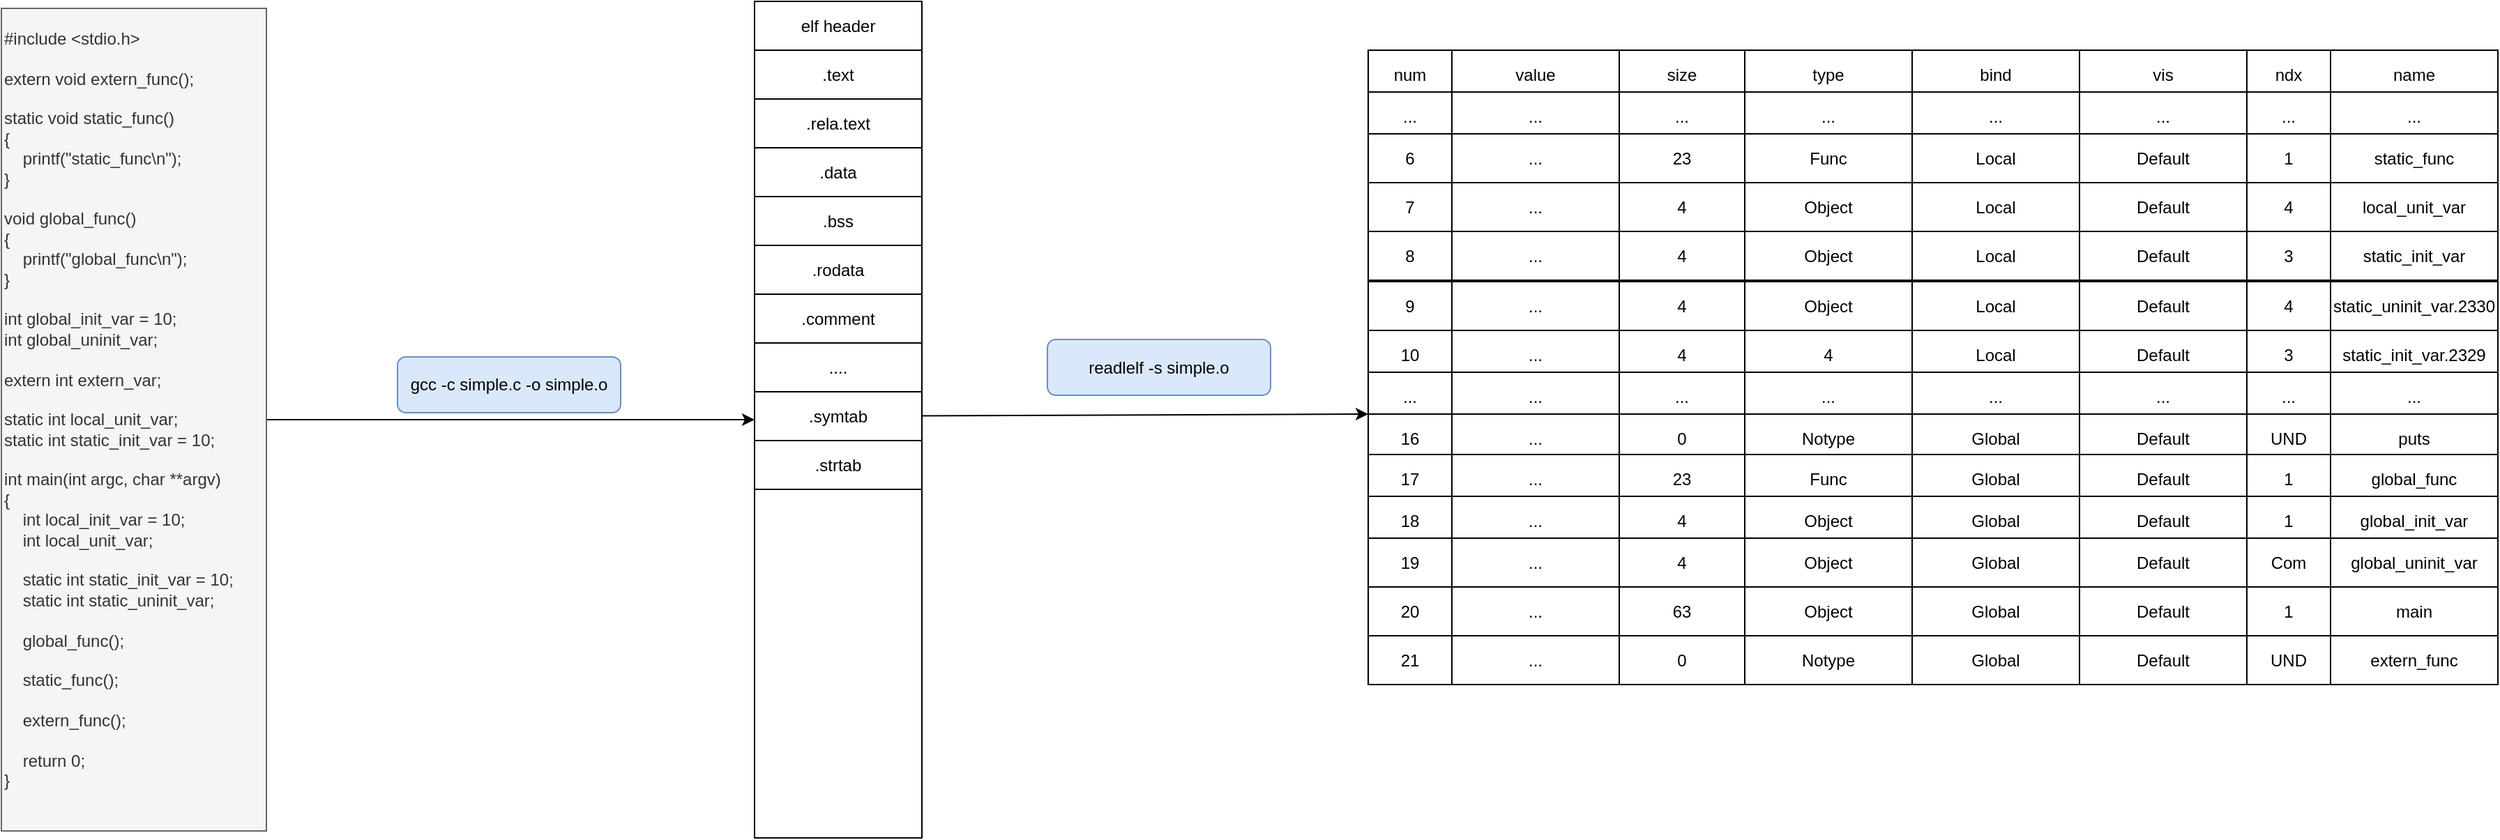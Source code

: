 <mxfile version="16.2.4" type="github">
  <diagram id="4_eKTBp7-4AWYXpG5wcf" name="Page-1">
    <mxGraphModel dx="1350" dy="773" grid="1" gridSize="10" guides="1" tooltips="1" connect="1" arrows="1" fold="1" page="1" pageScale="1" pageWidth="827" pageHeight="1169" math="0" shadow="0">
      <root>
        <mxCell id="0" />
        <mxCell id="1" parent="0" />
        <mxCell id="ax-zA3X9h0pPfd9xHqZ6-10" style="edgeStyle=orthogonalEdgeStyle;rounded=0;orthogonalLoop=1;jettySize=auto;html=1;" edge="1" parent="1" source="ax-zA3X9h0pPfd9xHqZ6-1" target="ax-zA3X9h0pPfd9xHqZ6-6">
          <mxGeometry relative="1" as="geometry" />
        </mxCell>
        <mxCell id="ax-zA3X9h0pPfd9xHqZ6-1" value="&lt;div&gt;#include &amp;lt;stdio.h&amp;gt;&lt;/div&gt;&lt;div&gt;&lt;br&gt;&lt;/div&gt;&lt;div&gt;extern void extern_func();&lt;/div&gt;&lt;div&gt;&lt;br&gt;&lt;/div&gt;&lt;div&gt;static void static_func()&lt;/div&gt;&lt;div&gt;{&lt;/div&gt;&lt;div&gt;&amp;nbsp; &amp;nbsp; printf(&quot;static_func\n&quot;);&lt;/div&gt;&lt;div&gt;}&lt;/div&gt;&lt;div&gt;&lt;br&gt;&lt;/div&gt;&lt;div&gt;void global_func()&lt;/div&gt;&lt;div&gt;{&lt;/div&gt;&lt;div&gt;&amp;nbsp; &amp;nbsp; printf(&quot;global_func\n&quot;);&lt;/div&gt;&lt;div&gt;}&lt;/div&gt;&lt;div&gt;&lt;br&gt;&lt;/div&gt;&lt;div&gt;int global_init_var = 10;&lt;/div&gt;&lt;div&gt;int global_uninit_var;&lt;/div&gt;&lt;div&gt;&lt;br&gt;&lt;/div&gt;&lt;div&gt;extern int extern_var;&lt;/div&gt;&lt;div&gt;&lt;br&gt;&lt;/div&gt;&lt;div&gt;static int local_unit_var;&lt;/div&gt;&lt;div&gt;static int static_init_var = 10;&lt;/div&gt;&lt;div&gt;&lt;br&gt;&lt;/div&gt;&lt;div&gt;int main(int argc, char **argv)&lt;/div&gt;&lt;div&gt;{&lt;/div&gt;&lt;div&gt;&amp;nbsp; &amp;nbsp; int local_init_var = 10;&lt;/div&gt;&lt;div&gt;&amp;nbsp; &amp;nbsp; int local_unit_var;&lt;/div&gt;&lt;div&gt;&lt;br&gt;&lt;/div&gt;&lt;div&gt;&amp;nbsp; &amp;nbsp; static int static_init_var = 10;&lt;/div&gt;&lt;div&gt;&amp;nbsp; &amp;nbsp; static int static_uninit_var;&lt;/div&gt;&lt;div&gt;&lt;br&gt;&lt;/div&gt;&lt;div&gt;&amp;nbsp; &amp;nbsp; global_func();&lt;/div&gt;&lt;div&gt;&lt;br&gt;&lt;/div&gt;&lt;div&gt;&amp;nbsp; &amp;nbsp; static_func();&lt;/div&gt;&lt;div&gt;&lt;br&gt;&lt;/div&gt;&lt;div&gt;&amp;nbsp; &amp;nbsp; extern_func();&lt;/div&gt;&lt;div&gt;&lt;br&gt;&lt;/div&gt;&lt;div&gt;&amp;nbsp; &amp;nbsp; return 0;&lt;/div&gt;&lt;div&gt;}&lt;/div&gt;&lt;div&gt;&lt;br&gt;&lt;/div&gt;" style="text;html=1;strokeColor=#666666;fillColor=#f5f5f5;align=left;verticalAlign=middle;whiteSpace=wrap;rounded=0;fontColor=#333333;" vertex="1" parent="1">
          <mxGeometry x="50" y="100" width="190" height="590" as="geometry" />
        </mxCell>
        <mxCell id="ax-zA3X9h0pPfd9xHqZ6-9" value="gcc -c simple.c -o simple.o" style="rounded=1;whiteSpace=wrap;html=1;fillColor=#dae8fc;strokeColor=#6c8ebf;" vertex="1" parent="1">
          <mxGeometry x="334" y="350" width="160" height="40" as="geometry" />
        </mxCell>
        <mxCell id="ax-zA3X9h0pPfd9xHqZ6-21" value="" style="group" vertex="1" connectable="0" parent="1">
          <mxGeometry x="590" y="95" width="120" height="600" as="geometry" />
        </mxCell>
        <mxCell id="ax-zA3X9h0pPfd9xHqZ6-6" value="" style="rounded=0;whiteSpace=wrap;html=1;" vertex="1" parent="ax-zA3X9h0pPfd9xHqZ6-21">
          <mxGeometry width="120" height="600" as="geometry" />
        </mxCell>
        <mxCell id="ax-zA3X9h0pPfd9xHqZ6-11" value="elf header" style="rounded=0;whiteSpace=wrap;html=1;" vertex="1" parent="ax-zA3X9h0pPfd9xHqZ6-21">
          <mxGeometry width="120" height="35" as="geometry" />
        </mxCell>
        <mxCell id="ax-zA3X9h0pPfd9xHqZ6-12" value=".text" style="rounded=0;whiteSpace=wrap;html=1;" vertex="1" parent="ax-zA3X9h0pPfd9xHqZ6-21">
          <mxGeometry y="35" width="120" height="35" as="geometry" />
        </mxCell>
        <mxCell id="ax-zA3X9h0pPfd9xHqZ6-13" value=".rela.text" style="rounded=0;whiteSpace=wrap;html=1;" vertex="1" parent="ax-zA3X9h0pPfd9xHqZ6-21">
          <mxGeometry y="70" width="120" height="35" as="geometry" />
        </mxCell>
        <mxCell id="ax-zA3X9h0pPfd9xHqZ6-14" value=".data" style="rounded=0;whiteSpace=wrap;html=1;" vertex="1" parent="ax-zA3X9h0pPfd9xHqZ6-21">
          <mxGeometry y="105" width="120" height="35" as="geometry" />
        </mxCell>
        <mxCell id="ax-zA3X9h0pPfd9xHqZ6-15" value=".bss" style="rounded=0;whiteSpace=wrap;html=1;" vertex="1" parent="ax-zA3X9h0pPfd9xHqZ6-21">
          <mxGeometry y="140" width="120" height="35" as="geometry" />
        </mxCell>
        <mxCell id="ax-zA3X9h0pPfd9xHqZ6-16" value=".rodata" style="rounded=0;whiteSpace=wrap;html=1;" vertex="1" parent="ax-zA3X9h0pPfd9xHqZ6-21">
          <mxGeometry y="175" width="120" height="35" as="geometry" />
        </mxCell>
        <mxCell id="ax-zA3X9h0pPfd9xHqZ6-17" value=".comment" style="rounded=0;whiteSpace=wrap;html=1;" vertex="1" parent="ax-zA3X9h0pPfd9xHqZ6-21">
          <mxGeometry y="210" width="120" height="35" as="geometry" />
        </mxCell>
        <mxCell id="ax-zA3X9h0pPfd9xHqZ6-18" value="...." style="rounded=0;whiteSpace=wrap;html=1;" vertex="1" parent="ax-zA3X9h0pPfd9xHqZ6-21">
          <mxGeometry y="245" width="120" height="35" as="geometry" />
        </mxCell>
        <mxCell id="ax-zA3X9h0pPfd9xHqZ6-19" value=".symtab" style="rounded=0;whiteSpace=wrap;html=1;" vertex="1" parent="ax-zA3X9h0pPfd9xHqZ6-21">
          <mxGeometry y="280" width="120" height="35" as="geometry" />
        </mxCell>
        <mxCell id="ax-zA3X9h0pPfd9xHqZ6-20" value=".strtab" style="rounded=0;whiteSpace=wrap;html=1;" vertex="1" parent="ax-zA3X9h0pPfd9xHqZ6-21">
          <mxGeometry y="315" width="120" height="35" as="geometry" />
        </mxCell>
        <mxCell id="ax-zA3X9h0pPfd9xHqZ6-22" value="readlelf -s simple.o" style="rounded=1;whiteSpace=wrap;html=1;fillColor=#dae8fc;strokeColor=#6c8ebf;" vertex="1" parent="1">
          <mxGeometry x="800" y="337.5" width="160" height="40" as="geometry" />
        </mxCell>
        <mxCell id="ax-zA3X9h0pPfd9xHqZ6-168" value="" style="group" vertex="1" connectable="0" parent="1">
          <mxGeometry x="1030" y="130" width="810" height="455" as="geometry" />
        </mxCell>
        <mxCell id="ax-zA3X9h0pPfd9xHqZ6-32" value="" style="group" vertex="1" connectable="0" parent="ax-zA3X9h0pPfd9xHqZ6-168">
          <mxGeometry width="810" height="35" as="geometry" />
        </mxCell>
        <mxCell id="ax-zA3X9h0pPfd9xHqZ6-23" value="num" style="rounded=0;whiteSpace=wrap;html=1;" vertex="1" parent="ax-zA3X9h0pPfd9xHqZ6-32">
          <mxGeometry width="60" height="35" as="geometry" />
        </mxCell>
        <mxCell id="ax-zA3X9h0pPfd9xHqZ6-24" value="value" style="rounded=0;whiteSpace=wrap;html=1;" vertex="1" parent="ax-zA3X9h0pPfd9xHqZ6-32">
          <mxGeometry x="60" width="120" height="35" as="geometry" />
        </mxCell>
        <mxCell id="ax-zA3X9h0pPfd9xHqZ6-25" value="size" style="rounded=0;whiteSpace=wrap;html=1;" vertex="1" parent="ax-zA3X9h0pPfd9xHqZ6-32">
          <mxGeometry x="180" width="90" height="35" as="geometry" />
        </mxCell>
        <mxCell id="ax-zA3X9h0pPfd9xHqZ6-26" value="type" style="rounded=0;whiteSpace=wrap;html=1;" vertex="1" parent="ax-zA3X9h0pPfd9xHqZ6-32">
          <mxGeometry x="270" width="120" height="35" as="geometry" />
        </mxCell>
        <mxCell id="ax-zA3X9h0pPfd9xHqZ6-27" value="bind" style="rounded=0;whiteSpace=wrap;html=1;" vertex="1" parent="ax-zA3X9h0pPfd9xHqZ6-32">
          <mxGeometry x="390" width="120" height="35" as="geometry" />
        </mxCell>
        <mxCell id="ax-zA3X9h0pPfd9xHqZ6-28" value="vis" style="rounded=0;whiteSpace=wrap;html=1;" vertex="1" parent="ax-zA3X9h0pPfd9xHqZ6-32">
          <mxGeometry x="510" width="120" height="35" as="geometry" />
        </mxCell>
        <mxCell id="ax-zA3X9h0pPfd9xHqZ6-30" value="name" style="rounded=0;whiteSpace=wrap;html=1;" vertex="1" parent="ax-zA3X9h0pPfd9xHqZ6-32">
          <mxGeometry x="690" width="120" height="35" as="geometry" />
        </mxCell>
        <mxCell id="ax-zA3X9h0pPfd9xHqZ6-31" value="ndx" style="rounded=0;whiteSpace=wrap;html=1;" vertex="1" parent="ax-zA3X9h0pPfd9xHqZ6-32">
          <mxGeometry x="630" width="60" height="35" as="geometry" />
        </mxCell>
        <mxCell id="ax-zA3X9h0pPfd9xHqZ6-33" value="" style="group" vertex="1" connectable="0" parent="ax-zA3X9h0pPfd9xHqZ6-168">
          <mxGeometry y="30" width="810" height="35" as="geometry" />
        </mxCell>
        <mxCell id="ax-zA3X9h0pPfd9xHqZ6-34" value="..." style="rounded=0;whiteSpace=wrap;html=1;" vertex="1" parent="ax-zA3X9h0pPfd9xHqZ6-33">
          <mxGeometry width="60" height="35" as="geometry" />
        </mxCell>
        <mxCell id="ax-zA3X9h0pPfd9xHqZ6-35" value="..." style="rounded=0;whiteSpace=wrap;html=1;" vertex="1" parent="ax-zA3X9h0pPfd9xHqZ6-33">
          <mxGeometry x="60" width="120" height="35" as="geometry" />
        </mxCell>
        <mxCell id="ax-zA3X9h0pPfd9xHqZ6-36" value="..." style="rounded=0;whiteSpace=wrap;html=1;" vertex="1" parent="ax-zA3X9h0pPfd9xHqZ6-33">
          <mxGeometry x="180" width="90" height="35" as="geometry" />
        </mxCell>
        <mxCell id="ax-zA3X9h0pPfd9xHqZ6-37" value="..." style="rounded=0;whiteSpace=wrap;html=1;" vertex="1" parent="ax-zA3X9h0pPfd9xHqZ6-33">
          <mxGeometry x="270" width="120" height="35" as="geometry" />
        </mxCell>
        <mxCell id="ax-zA3X9h0pPfd9xHqZ6-38" value="..." style="rounded=0;whiteSpace=wrap;html=1;" vertex="1" parent="ax-zA3X9h0pPfd9xHqZ6-33">
          <mxGeometry x="390" width="120" height="35" as="geometry" />
        </mxCell>
        <mxCell id="ax-zA3X9h0pPfd9xHqZ6-39" value="..." style="rounded=0;whiteSpace=wrap;html=1;" vertex="1" parent="ax-zA3X9h0pPfd9xHqZ6-33">
          <mxGeometry x="510" width="120" height="35" as="geometry" />
        </mxCell>
        <mxCell id="ax-zA3X9h0pPfd9xHqZ6-40" value="..." style="rounded=0;whiteSpace=wrap;html=1;" vertex="1" parent="ax-zA3X9h0pPfd9xHqZ6-33">
          <mxGeometry x="690" width="120" height="35" as="geometry" />
        </mxCell>
        <mxCell id="ax-zA3X9h0pPfd9xHqZ6-41" value="..." style="rounded=0;whiteSpace=wrap;html=1;" vertex="1" parent="ax-zA3X9h0pPfd9xHqZ6-33">
          <mxGeometry x="630" width="60" height="35" as="geometry" />
        </mxCell>
        <mxCell id="ax-zA3X9h0pPfd9xHqZ6-42" value="" style="group" vertex="1" connectable="0" parent="ax-zA3X9h0pPfd9xHqZ6-168">
          <mxGeometry y="60" width="810" height="35" as="geometry" />
        </mxCell>
        <mxCell id="ax-zA3X9h0pPfd9xHqZ6-43" value="6" style="rounded=0;whiteSpace=wrap;html=1;" vertex="1" parent="ax-zA3X9h0pPfd9xHqZ6-42">
          <mxGeometry width="60" height="35" as="geometry" />
        </mxCell>
        <mxCell id="ax-zA3X9h0pPfd9xHqZ6-44" value="&lt;span&gt;...&lt;/span&gt;" style="rounded=0;whiteSpace=wrap;html=1;" vertex="1" parent="ax-zA3X9h0pPfd9xHqZ6-42">
          <mxGeometry x="60" width="120" height="35" as="geometry" />
        </mxCell>
        <mxCell id="ax-zA3X9h0pPfd9xHqZ6-45" value="23" style="rounded=0;whiteSpace=wrap;html=1;" vertex="1" parent="ax-zA3X9h0pPfd9xHqZ6-42">
          <mxGeometry x="180" width="90" height="35" as="geometry" />
        </mxCell>
        <mxCell id="ax-zA3X9h0pPfd9xHqZ6-46" value="Func" style="rounded=0;whiteSpace=wrap;html=1;" vertex="1" parent="ax-zA3X9h0pPfd9xHqZ6-42">
          <mxGeometry x="270" width="120" height="35" as="geometry" />
        </mxCell>
        <mxCell id="ax-zA3X9h0pPfd9xHqZ6-47" value="Local" style="rounded=0;whiteSpace=wrap;html=1;" vertex="1" parent="ax-zA3X9h0pPfd9xHqZ6-42">
          <mxGeometry x="390" width="120" height="35" as="geometry" />
        </mxCell>
        <mxCell id="ax-zA3X9h0pPfd9xHqZ6-48" value="Default" style="rounded=0;whiteSpace=wrap;html=1;" vertex="1" parent="ax-zA3X9h0pPfd9xHqZ6-42">
          <mxGeometry x="510" width="120" height="35" as="geometry" />
        </mxCell>
        <mxCell id="ax-zA3X9h0pPfd9xHqZ6-49" value="static_func" style="rounded=0;whiteSpace=wrap;html=1;" vertex="1" parent="ax-zA3X9h0pPfd9xHqZ6-42">
          <mxGeometry x="690" width="120" height="35" as="geometry" />
        </mxCell>
        <mxCell id="ax-zA3X9h0pPfd9xHqZ6-50" value="1" style="rounded=0;whiteSpace=wrap;html=1;" vertex="1" parent="ax-zA3X9h0pPfd9xHqZ6-42">
          <mxGeometry x="630" width="60" height="35" as="geometry" />
        </mxCell>
        <mxCell id="ax-zA3X9h0pPfd9xHqZ6-51" value="" style="group" vertex="1" connectable="0" parent="ax-zA3X9h0pPfd9xHqZ6-168">
          <mxGeometry y="95" width="810" height="35" as="geometry" />
        </mxCell>
        <mxCell id="ax-zA3X9h0pPfd9xHqZ6-52" value="7" style="rounded=0;whiteSpace=wrap;html=1;" vertex="1" parent="ax-zA3X9h0pPfd9xHqZ6-51">
          <mxGeometry width="60" height="35" as="geometry" />
        </mxCell>
        <mxCell id="ax-zA3X9h0pPfd9xHqZ6-53" value="..." style="rounded=0;whiteSpace=wrap;html=1;" vertex="1" parent="ax-zA3X9h0pPfd9xHqZ6-51">
          <mxGeometry x="60" width="120" height="35" as="geometry" />
        </mxCell>
        <mxCell id="ax-zA3X9h0pPfd9xHqZ6-54" value="4" style="rounded=0;whiteSpace=wrap;html=1;" vertex="1" parent="ax-zA3X9h0pPfd9xHqZ6-51">
          <mxGeometry x="180" width="90" height="35" as="geometry" />
        </mxCell>
        <mxCell id="ax-zA3X9h0pPfd9xHqZ6-55" value="Object" style="rounded=0;whiteSpace=wrap;html=1;" vertex="1" parent="ax-zA3X9h0pPfd9xHqZ6-51">
          <mxGeometry x="270" width="120" height="35" as="geometry" />
        </mxCell>
        <mxCell id="ax-zA3X9h0pPfd9xHqZ6-57" value="Default" style="rounded=0;whiteSpace=wrap;html=1;" vertex="1" parent="ax-zA3X9h0pPfd9xHqZ6-51">
          <mxGeometry x="510" width="120" height="35" as="geometry" />
        </mxCell>
        <mxCell id="ax-zA3X9h0pPfd9xHqZ6-58" value="local_unit_var" style="rounded=0;whiteSpace=wrap;html=1;" vertex="1" parent="ax-zA3X9h0pPfd9xHqZ6-51">
          <mxGeometry x="690" width="120" height="35" as="geometry" />
        </mxCell>
        <mxCell id="ax-zA3X9h0pPfd9xHqZ6-59" value="4" style="rounded=0;whiteSpace=wrap;html=1;" vertex="1" parent="ax-zA3X9h0pPfd9xHqZ6-51">
          <mxGeometry x="630" width="60" height="35" as="geometry" />
        </mxCell>
        <mxCell id="ax-zA3X9h0pPfd9xHqZ6-121" value="Local" style="rounded=0;whiteSpace=wrap;html=1;" vertex="1" parent="ax-zA3X9h0pPfd9xHqZ6-51">
          <mxGeometry x="390" width="120" height="35" as="geometry" />
        </mxCell>
        <mxCell id="ax-zA3X9h0pPfd9xHqZ6-70" value="" style="group" vertex="1" connectable="0" parent="ax-zA3X9h0pPfd9xHqZ6-168">
          <mxGeometry y="166" width="810" height="35" as="geometry" />
        </mxCell>
        <mxCell id="ax-zA3X9h0pPfd9xHqZ6-71" value="9" style="rounded=0;whiteSpace=wrap;html=1;" vertex="1" parent="ax-zA3X9h0pPfd9xHqZ6-70">
          <mxGeometry width="60" height="35" as="geometry" />
        </mxCell>
        <mxCell id="ax-zA3X9h0pPfd9xHqZ6-72" value="..." style="rounded=0;whiteSpace=wrap;html=1;" vertex="1" parent="ax-zA3X9h0pPfd9xHqZ6-70">
          <mxGeometry x="60" width="120" height="35" as="geometry" />
        </mxCell>
        <mxCell id="ax-zA3X9h0pPfd9xHqZ6-73" value="4" style="rounded=0;whiteSpace=wrap;html=1;" vertex="1" parent="ax-zA3X9h0pPfd9xHqZ6-70">
          <mxGeometry x="180" width="90" height="35" as="geometry" />
        </mxCell>
        <mxCell id="ax-zA3X9h0pPfd9xHqZ6-74" value="&lt;span&gt;Object&lt;/span&gt;" style="rounded=0;whiteSpace=wrap;html=1;" vertex="1" parent="ax-zA3X9h0pPfd9xHqZ6-70">
          <mxGeometry x="270" width="120" height="35" as="geometry" />
        </mxCell>
        <mxCell id="ax-zA3X9h0pPfd9xHqZ6-75" value="Local" style="rounded=0;whiteSpace=wrap;html=1;" vertex="1" parent="ax-zA3X9h0pPfd9xHqZ6-70">
          <mxGeometry x="390" width="120" height="35" as="geometry" />
        </mxCell>
        <mxCell id="ax-zA3X9h0pPfd9xHqZ6-76" value="Default" style="rounded=0;whiteSpace=wrap;html=1;" vertex="1" parent="ax-zA3X9h0pPfd9xHqZ6-70">
          <mxGeometry x="510" width="120" height="35" as="geometry" />
        </mxCell>
        <mxCell id="ax-zA3X9h0pPfd9xHqZ6-77" value="static_uninit_var.2330" style="rounded=0;whiteSpace=wrap;html=1;" vertex="1" parent="ax-zA3X9h0pPfd9xHqZ6-70">
          <mxGeometry x="690" width="120" height="35" as="geometry" />
        </mxCell>
        <mxCell id="ax-zA3X9h0pPfd9xHqZ6-78" value="4" style="rounded=0;whiteSpace=wrap;html=1;" vertex="1" parent="ax-zA3X9h0pPfd9xHqZ6-70">
          <mxGeometry x="630" width="60" height="35" as="geometry" />
        </mxCell>
        <mxCell id="ax-zA3X9h0pPfd9xHqZ6-79" value="" style="group" vertex="1" connectable="0" parent="ax-zA3X9h0pPfd9xHqZ6-168">
          <mxGeometry y="201" width="810" height="35" as="geometry" />
        </mxCell>
        <mxCell id="ax-zA3X9h0pPfd9xHqZ6-80" value="10" style="rounded=0;whiteSpace=wrap;html=1;" vertex="1" parent="ax-zA3X9h0pPfd9xHqZ6-79">
          <mxGeometry width="60" height="35" as="geometry" />
        </mxCell>
        <mxCell id="ax-zA3X9h0pPfd9xHqZ6-81" value="..." style="rounded=0;whiteSpace=wrap;html=1;" vertex="1" parent="ax-zA3X9h0pPfd9xHqZ6-79">
          <mxGeometry x="60" width="120" height="35" as="geometry" />
        </mxCell>
        <mxCell id="ax-zA3X9h0pPfd9xHqZ6-82" value="4" style="rounded=0;whiteSpace=wrap;html=1;" vertex="1" parent="ax-zA3X9h0pPfd9xHqZ6-79">
          <mxGeometry x="180" width="90" height="35" as="geometry" />
        </mxCell>
        <mxCell id="ax-zA3X9h0pPfd9xHqZ6-83" value="4" style="rounded=0;whiteSpace=wrap;html=1;" vertex="1" parent="ax-zA3X9h0pPfd9xHqZ6-79">
          <mxGeometry x="270" width="120" height="35" as="geometry" />
        </mxCell>
        <mxCell id="ax-zA3X9h0pPfd9xHqZ6-84" value="Local" style="rounded=0;whiteSpace=wrap;html=1;" vertex="1" parent="ax-zA3X9h0pPfd9xHqZ6-79">
          <mxGeometry x="390" width="120" height="35" as="geometry" />
        </mxCell>
        <mxCell id="ax-zA3X9h0pPfd9xHqZ6-85" value="Default" style="rounded=0;whiteSpace=wrap;html=1;" vertex="1" parent="ax-zA3X9h0pPfd9xHqZ6-79">
          <mxGeometry x="510" width="120" height="35" as="geometry" />
        </mxCell>
        <mxCell id="ax-zA3X9h0pPfd9xHqZ6-86" value="static_init_var.2329" style="rounded=0;whiteSpace=wrap;html=1;" vertex="1" parent="ax-zA3X9h0pPfd9xHqZ6-79">
          <mxGeometry x="690" width="120" height="35" as="geometry" />
        </mxCell>
        <mxCell id="ax-zA3X9h0pPfd9xHqZ6-87" value="3" style="rounded=0;whiteSpace=wrap;html=1;" vertex="1" parent="ax-zA3X9h0pPfd9xHqZ6-79">
          <mxGeometry x="630" width="60" height="35" as="geometry" />
        </mxCell>
        <mxCell id="ax-zA3X9h0pPfd9xHqZ6-89" value="" style="group" vertex="1" connectable="0" parent="ax-zA3X9h0pPfd9xHqZ6-168">
          <mxGeometry y="231" width="810" height="35" as="geometry" />
        </mxCell>
        <mxCell id="ax-zA3X9h0pPfd9xHqZ6-90" value="..." style="rounded=0;whiteSpace=wrap;html=1;" vertex="1" parent="ax-zA3X9h0pPfd9xHqZ6-89">
          <mxGeometry width="60" height="35" as="geometry" />
        </mxCell>
        <mxCell id="ax-zA3X9h0pPfd9xHqZ6-91" value="..." style="rounded=0;whiteSpace=wrap;html=1;" vertex="1" parent="ax-zA3X9h0pPfd9xHqZ6-89">
          <mxGeometry x="60" width="120" height="35" as="geometry" />
        </mxCell>
        <mxCell id="ax-zA3X9h0pPfd9xHqZ6-92" value="..." style="rounded=0;whiteSpace=wrap;html=1;" vertex="1" parent="ax-zA3X9h0pPfd9xHqZ6-89">
          <mxGeometry x="180" width="90" height="35" as="geometry" />
        </mxCell>
        <mxCell id="ax-zA3X9h0pPfd9xHqZ6-93" value="..." style="rounded=0;whiteSpace=wrap;html=1;" vertex="1" parent="ax-zA3X9h0pPfd9xHqZ6-89">
          <mxGeometry x="270" width="120" height="35" as="geometry" />
        </mxCell>
        <mxCell id="ax-zA3X9h0pPfd9xHqZ6-94" value="..." style="rounded=0;whiteSpace=wrap;html=1;" vertex="1" parent="ax-zA3X9h0pPfd9xHqZ6-89">
          <mxGeometry x="390" width="120" height="35" as="geometry" />
        </mxCell>
        <mxCell id="ax-zA3X9h0pPfd9xHqZ6-95" value="..." style="rounded=0;whiteSpace=wrap;html=1;" vertex="1" parent="ax-zA3X9h0pPfd9xHqZ6-89">
          <mxGeometry x="510" width="120" height="35" as="geometry" />
        </mxCell>
        <mxCell id="ax-zA3X9h0pPfd9xHqZ6-96" value="..." style="rounded=0;whiteSpace=wrap;html=1;" vertex="1" parent="ax-zA3X9h0pPfd9xHqZ6-89">
          <mxGeometry x="690" width="120" height="35" as="geometry" />
        </mxCell>
        <mxCell id="ax-zA3X9h0pPfd9xHqZ6-97" value="..." style="rounded=0;whiteSpace=wrap;html=1;" vertex="1" parent="ax-zA3X9h0pPfd9xHqZ6-89">
          <mxGeometry x="630" width="60" height="35" as="geometry" />
        </mxCell>
        <mxCell id="ax-zA3X9h0pPfd9xHqZ6-98" value="" style="group" vertex="1" connectable="0" parent="ax-zA3X9h0pPfd9xHqZ6-168">
          <mxGeometry y="261" width="810" height="35" as="geometry" />
        </mxCell>
        <mxCell id="ax-zA3X9h0pPfd9xHqZ6-99" value="16" style="rounded=0;whiteSpace=wrap;html=1;" vertex="1" parent="ax-zA3X9h0pPfd9xHqZ6-98">
          <mxGeometry width="60" height="35" as="geometry" />
        </mxCell>
        <mxCell id="ax-zA3X9h0pPfd9xHqZ6-100" value="&lt;span&gt;...&lt;/span&gt;" style="rounded=0;whiteSpace=wrap;html=1;" vertex="1" parent="ax-zA3X9h0pPfd9xHqZ6-98">
          <mxGeometry x="60" width="120" height="35" as="geometry" />
        </mxCell>
        <mxCell id="ax-zA3X9h0pPfd9xHqZ6-101" value="0" style="rounded=0;whiteSpace=wrap;html=1;" vertex="1" parent="ax-zA3X9h0pPfd9xHqZ6-98">
          <mxGeometry x="180" width="90" height="35" as="geometry" />
        </mxCell>
        <mxCell id="ax-zA3X9h0pPfd9xHqZ6-102" value="Notype" style="rounded=0;whiteSpace=wrap;html=1;" vertex="1" parent="ax-zA3X9h0pPfd9xHqZ6-98">
          <mxGeometry x="270" width="120" height="35" as="geometry" />
        </mxCell>
        <mxCell id="ax-zA3X9h0pPfd9xHqZ6-103" value="Global" style="rounded=0;whiteSpace=wrap;html=1;" vertex="1" parent="ax-zA3X9h0pPfd9xHqZ6-98">
          <mxGeometry x="390" width="120" height="35" as="geometry" />
        </mxCell>
        <mxCell id="ax-zA3X9h0pPfd9xHqZ6-104" value="Default" style="rounded=0;whiteSpace=wrap;html=1;" vertex="1" parent="ax-zA3X9h0pPfd9xHqZ6-98">
          <mxGeometry x="510" width="120" height="35" as="geometry" />
        </mxCell>
        <mxCell id="ax-zA3X9h0pPfd9xHqZ6-105" value="puts" style="rounded=0;whiteSpace=wrap;html=1;" vertex="1" parent="ax-zA3X9h0pPfd9xHqZ6-98">
          <mxGeometry x="690" width="120" height="35" as="geometry" />
        </mxCell>
        <mxCell id="ax-zA3X9h0pPfd9xHqZ6-106" value="UND" style="rounded=0;whiteSpace=wrap;html=1;" vertex="1" parent="ax-zA3X9h0pPfd9xHqZ6-98">
          <mxGeometry x="630" width="60" height="35" as="geometry" />
        </mxCell>
        <mxCell id="ax-zA3X9h0pPfd9xHqZ6-120" value="" style="group" vertex="1" connectable="0" parent="ax-zA3X9h0pPfd9xHqZ6-168">
          <mxGeometry y="130" width="810" height="35" as="geometry" />
        </mxCell>
        <mxCell id="ax-zA3X9h0pPfd9xHqZ6-62" value="8" style="rounded=0;whiteSpace=wrap;html=1;" vertex="1" parent="ax-zA3X9h0pPfd9xHqZ6-120">
          <mxGeometry width="60" height="35" as="geometry" />
        </mxCell>
        <mxCell id="ax-zA3X9h0pPfd9xHqZ6-63" value="..." style="rounded=0;whiteSpace=wrap;html=1;" vertex="1" parent="ax-zA3X9h0pPfd9xHqZ6-120">
          <mxGeometry x="60" width="120" height="35" as="geometry" />
        </mxCell>
        <mxCell id="ax-zA3X9h0pPfd9xHqZ6-64" value="4" style="rounded=0;whiteSpace=wrap;html=1;" vertex="1" parent="ax-zA3X9h0pPfd9xHqZ6-120">
          <mxGeometry x="180" width="90" height="35" as="geometry" />
        </mxCell>
        <mxCell id="ax-zA3X9h0pPfd9xHqZ6-65" value="Object" style="rounded=0;whiteSpace=wrap;html=1;" vertex="1" parent="ax-zA3X9h0pPfd9xHqZ6-120">
          <mxGeometry x="270" width="120" height="35" as="geometry" />
        </mxCell>
        <mxCell id="ax-zA3X9h0pPfd9xHqZ6-67" value="Default" style="rounded=0;whiteSpace=wrap;html=1;" vertex="1" parent="ax-zA3X9h0pPfd9xHqZ6-120">
          <mxGeometry x="510" width="120" height="35" as="geometry" />
        </mxCell>
        <mxCell id="ax-zA3X9h0pPfd9xHqZ6-68" value="static_init_var" style="rounded=0;whiteSpace=wrap;html=1;" vertex="1" parent="ax-zA3X9h0pPfd9xHqZ6-120">
          <mxGeometry x="690" width="120" height="35" as="geometry" />
        </mxCell>
        <mxCell id="ax-zA3X9h0pPfd9xHqZ6-69" value="3" style="rounded=0;whiteSpace=wrap;html=1;" vertex="1" parent="ax-zA3X9h0pPfd9xHqZ6-120">
          <mxGeometry x="630" width="60" height="35" as="geometry" />
        </mxCell>
        <mxCell id="ax-zA3X9h0pPfd9xHqZ6-56" value="Local" style="rounded=0;whiteSpace=wrap;html=1;" vertex="1" parent="ax-zA3X9h0pPfd9xHqZ6-120">
          <mxGeometry x="390" width="120" height="35" as="geometry" />
        </mxCell>
        <mxCell id="ax-zA3X9h0pPfd9xHqZ6-122" value="" style="group" vertex="1" connectable="0" parent="ax-zA3X9h0pPfd9xHqZ6-168">
          <mxGeometry y="290" width="810" height="35" as="geometry" />
        </mxCell>
        <mxCell id="ax-zA3X9h0pPfd9xHqZ6-123" value="17" style="rounded=0;whiteSpace=wrap;html=1;" vertex="1" parent="ax-zA3X9h0pPfd9xHqZ6-122">
          <mxGeometry width="60" height="35" as="geometry" />
        </mxCell>
        <mxCell id="ax-zA3X9h0pPfd9xHqZ6-124" value="&lt;span&gt;...&lt;/span&gt;" style="rounded=0;whiteSpace=wrap;html=1;" vertex="1" parent="ax-zA3X9h0pPfd9xHqZ6-122">
          <mxGeometry x="60" width="120" height="35" as="geometry" />
        </mxCell>
        <mxCell id="ax-zA3X9h0pPfd9xHqZ6-125" value="23" style="rounded=0;whiteSpace=wrap;html=1;" vertex="1" parent="ax-zA3X9h0pPfd9xHqZ6-122">
          <mxGeometry x="180" width="90" height="35" as="geometry" />
        </mxCell>
        <mxCell id="ax-zA3X9h0pPfd9xHqZ6-126" value="Func" style="rounded=0;whiteSpace=wrap;html=1;" vertex="1" parent="ax-zA3X9h0pPfd9xHqZ6-122">
          <mxGeometry x="270" width="120" height="35" as="geometry" />
        </mxCell>
        <mxCell id="ax-zA3X9h0pPfd9xHqZ6-127" value="Global" style="rounded=0;whiteSpace=wrap;html=1;" vertex="1" parent="ax-zA3X9h0pPfd9xHqZ6-122">
          <mxGeometry x="390" width="120" height="35" as="geometry" />
        </mxCell>
        <mxCell id="ax-zA3X9h0pPfd9xHqZ6-128" value="Default" style="rounded=0;whiteSpace=wrap;html=1;" vertex="1" parent="ax-zA3X9h0pPfd9xHqZ6-122">
          <mxGeometry x="510" width="120" height="35" as="geometry" />
        </mxCell>
        <mxCell id="ax-zA3X9h0pPfd9xHqZ6-129" value="global_func" style="rounded=0;whiteSpace=wrap;html=1;" vertex="1" parent="ax-zA3X9h0pPfd9xHqZ6-122">
          <mxGeometry x="690" width="120" height="35" as="geometry" />
        </mxCell>
        <mxCell id="ax-zA3X9h0pPfd9xHqZ6-130" value="1" style="rounded=0;whiteSpace=wrap;html=1;" vertex="1" parent="ax-zA3X9h0pPfd9xHqZ6-122">
          <mxGeometry x="630" width="60" height="35" as="geometry" />
        </mxCell>
        <mxCell id="ax-zA3X9h0pPfd9xHqZ6-131" value="" style="group" vertex="1" connectable="0" parent="ax-zA3X9h0pPfd9xHqZ6-168">
          <mxGeometry y="320" width="810" height="35" as="geometry" />
        </mxCell>
        <mxCell id="ax-zA3X9h0pPfd9xHqZ6-132" value="18" style="rounded=0;whiteSpace=wrap;html=1;" vertex="1" parent="ax-zA3X9h0pPfd9xHqZ6-131">
          <mxGeometry width="60" height="35" as="geometry" />
        </mxCell>
        <mxCell id="ax-zA3X9h0pPfd9xHqZ6-133" value="&lt;span&gt;...&lt;/span&gt;" style="rounded=0;whiteSpace=wrap;html=1;" vertex="1" parent="ax-zA3X9h0pPfd9xHqZ6-131">
          <mxGeometry x="60" width="120" height="35" as="geometry" />
        </mxCell>
        <mxCell id="ax-zA3X9h0pPfd9xHqZ6-134" value="4" style="rounded=0;whiteSpace=wrap;html=1;" vertex="1" parent="ax-zA3X9h0pPfd9xHqZ6-131">
          <mxGeometry x="180" width="90" height="35" as="geometry" />
        </mxCell>
        <mxCell id="ax-zA3X9h0pPfd9xHqZ6-135" value="Object" style="rounded=0;whiteSpace=wrap;html=1;" vertex="1" parent="ax-zA3X9h0pPfd9xHqZ6-131">
          <mxGeometry x="270" width="120" height="35" as="geometry" />
        </mxCell>
        <mxCell id="ax-zA3X9h0pPfd9xHqZ6-136" value="Global" style="rounded=0;whiteSpace=wrap;html=1;" vertex="1" parent="ax-zA3X9h0pPfd9xHqZ6-131">
          <mxGeometry x="390" width="120" height="35" as="geometry" />
        </mxCell>
        <mxCell id="ax-zA3X9h0pPfd9xHqZ6-137" value="Default" style="rounded=0;whiteSpace=wrap;html=1;" vertex="1" parent="ax-zA3X9h0pPfd9xHqZ6-131">
          <mxGeometry x="510" width="120" height="35" as="geometry" />
        </mxCell>
        <mxCell id="ax-zA3X9h0pPfd9xHqZ6-138" value="global_init_var" style="rounded=0;whiteSpace=wrap;html=1;" vertex="1" parent="ax-zA3X9h0pPfd9xHqZ6-131">
          <mxGeometry x="690" width="120" height="35" as="geometry" />
        </mxCell>
        <mxCell id="ax-zA3X9h0pPfd9xHqZ6-139" value="1" style="rounded=0;whiteSpace=wrap;html=1;" vertex="1" parent="ax-zA3X9h0pPfd9xHqZ6-131">
          <mxGeometry x="630" width="60" height="35" as="geometry" />
        </mxCell>
        <mxCell id="ax-zA3X9h0pPfd9xHqZ6-140" value="" style="group" vertex="1" connectable="0" parent="ax-zA3X9h0pPfd9xHqZ6-168">
          <mxGeometry y="350" width="810" height="35" as="geometry" />
        </mxCell>
        <mxCell id="ax-zA3X9h0pPfd9xHqZ6-141" value="19" style="rounded=0;whiteSpace=wrap;html=1;" vertex="1" parent="ax-zA3X9h0pPfd9xHqZ6-140">
          <mxGeometry width="60" height="35" as="geometry" />
        </mxCell>
        <mxCell id="ax-zA3X9h0pPfd9xHqZ6-142" value="&lt;span&gt;...&lt;/span&gt;" style="rounded=0;whiteSpace=wrap;html=1;" vertex="1" parent="ax-zA3X9h0pPfd9xHqZ6-140">
          <mxGeometry x="60" width="120" height="35" as="geometry" />
        </mxCell>
        <mxCell id="ax-zA3X9h0pPfd9xHqZ6-143" value="4" style="rounded=0;whiteSpace=wrap;html=1;" vertex="1" parent="ax-zA3X9h0pPfd9xHqZ6-140">
          <mxGeometry x="180" width="90" height="35" as="geometry" />
        </mxCell>
        <mxCell id="ax-zA3X9h0pPfd9xHqZ6-144" value="Object" style="rounded=0;whiteSpace=wrap;html=1;" vertex="1" parent="ax-zA3X9h0pPfd9xHqZ6-140">
          <mxGeometry x="270" width="120" height="35" as="geometry" />
        </mxCell>
        <mxCell id="ax-zA3X9h0pPfd9xHqZ6-145" value="Global" style="rounded=0;whiteSpace=wrap;html=1;" vertex="1" parent="ax-zA3X9h0pPfd9xHqZ6-140">
          <mxGeometry x="390" width="120" height="35" as="geometry" />
        </mxCell>
        <mxCell id="ax-zA3X9h0pPfd9xHqZ6-146" value="Default" style="rounded=0;whiteSpace=wrap;html=1;" vertex="1" parent="ax-zA3X9h0pPfd9xHqZ6-140">
          <mxGeometry x="510" width="120" height="35" as="geometry" />
        </mxCell>
        <mxCell id="ax-zA3X9h0pPfd9xHqZ6-147" value="global_uninit_var" style="rounded=0;whiteSpace=wrap;html=1;" vertex="1" parent="ax-zA3X9h0pPfd9xHqZ6-140">
          <mxGeometry x="690" width="120" height="35" as="geometry" />
        </mxCell>
        <mxCell id="ax-zA3X9h0pPfd9xHqZ6-148" value="Com" style="rounded=0;whiteSpace=wrap;html=1;" vertex="1" parent="ax-zA3X9h0pPfd9xHqZ6-140">
          <mxGeometry x="630" width="60" height="35" as="geometry" />
        </mxCell>
        <mxCell id="ax-zA3X9h0pPfd9xHqZ6-149" value="" style="group" vertex="1" connectable="0" parent="ax-zA3X9h0pPfd9xHqZ6-168">
          <mxGeometry y="385" width="810" height="35" as="geometry" />
        </mxCell>
        <mxCell id="ax-zA3X9h0pPfd9xHqZ6-150" value="20" style="rounded=0;whiteSpace=wrap;html=1;" vertex="1" parent="ax-zA3X9h0pPfd9xHqZ6-149">
          <mxGeometry width="60" height="35" as="geometry" />
        </mxCell>
        <mxCell id="ax-zA3X9h0pPfd9xHqZ6-151" value="&lt;span&gt;...&lt;/span&gt;" style="rounded=0;whiteSpace=wrap;html=1;" vertex="1" parent="ax-zA3X9h0pPfd9xHqZ6-149">
          <mxGeometry x="60" width="120" height="35" as="geometry" />
        </mxCell>
        <mxCell id="ax-zA3X9h0pPfd9xHqZ6-152" value="63" style="rounded=0;whiteSpace=wrap;html=1;" vertex="1" parent="ax-zA3X9h0pPfd9xHqZ6-149">
          <mxGeometry x="180" width="90" height="35" as="geometry" />
        </mxCell>
        <mxCell id="ax-zA3X9h0pPfd9xHqZ6-153" value="Object" style="rounded=0;whiteSpace=wrap;html=1;" vertex="1" parent="ax-zA3X9h0pPfd9xHqZ6-149">
          <mxGeometry x="270" width="120" height="35" as="geometry" />
        </mxCell>
        <mxCell id="ax-zA3X9h0pPfd9xHqZ6-154" value="Global" style="rounded=0;whiteSpace=wrap;html=1;" vertex="1" parent="ax-zA3X9h0pPfd9xHqZ6-149">
          <mxGeometry x="390" width="120" height="35" as="geometry" />
        </mxCell>
        <mxCell id="ax-zA3X9h0pPfd9xHqZ6-155" value="Default" style="rounded=0;whiteSpace=wrap;html=1;" vertex="1" parent="ax-zA3X9h0pPfd9xHqZ6-149">
          <mxGeometry x="510" width="120" height="35" as="geometry" />
        </mxCell>
        <mxCell id="ax-zA3X9h0pPfd9xHqZ6-156" value="main" style="rounded=0;whiteSpace=wrap;html=1;" vertex="1" parent="ax-zA3X9h0pPfd9xHqZ6-149">
          <mxGeometry x="690" width="120" height="35" as="geometry" />
        </mxCell>
        <mxCell id="ax-zA3X9h0pPfd9xHqZ6-157" value="1" style="rounded=0;whiteSpace=wrap;html=1;" vertex="1" parent="ax-zA3X9h0pPfd9xHqZ6-149">
          <mxGeometry x="630" width="60" height="35" as="geometry" />
        </mxCell>
        <mxCell id="ax-zA3X9h0pPfd9xHqZ6-158" value="" style="group" vertex="1" connectable="0" parent="ax-zA3X9h0pPfd9xHqZ6-168">
          <mxGeometry y="420" width="810" height="35" as="geometry" />
        </mxCell>
        <mxCell id="ax-zA3X9h0pPfd9xHqZ6-159" value="21" style="rounded=0;whiteSpace=wrap;html=1;" vertex="1" parent="ax-zA3X9h0pPfd9xHqZ6-158">
          <mxGeometry width="60" height="35" as="geometry" />
        </mxCell>
        <mxCell id="ax-zA3X9h0pPfd9xHqZ6-160" value="&lt;span&gt;...&lt;/span&gt;" style="rounded=0;whiteSpace=wrap;html=1;" vertex="1" parent="ax-zA3X9h0pPfd9xHqZ6-158">
          <mxGeometry x="60" width="120" height="35" as="geometry" />
        </mxCell>
        <mxCell id="ax-zA3X9h0pPfd9xHqZ6-161" value="0" style="rounded=0;whiteSpace=wrap;html=1;" vertex="1" parent="ax-zA3X9h0pPfd9xHqZ6-158">
          <mxGeometry x="180" width="90" height="35" as="geometry" />
        </mxCell>
        <mxCell id="ax-zA3X9h0pPfd9xHqZ6-162" value="Notype" style="rounded=0;whiteSpace=wrap;html=1;" vertex="1" parent="ax-zA3X9h0pPfd9xHqZ6-158">
          <mxGeometry x="270" width="120" height="35" as="geometry" />
        </mxCell>
        <mxCell id="ax-zA3X9h0pPfd9xHqZ6-163" value="Global" style="rounded=0;whiteSpace=wrap;html=1;" vertex="1" parent="ax-zA3X9h0pPfd9xHqZ6-158">
          <mxGeometry x="390" width="120" height="35" as="geometry" />
        </mxCell>
        <mxCell id="ax-zA3X9h0pPfd9xHqZ6-164" value="Default" style="rounded=0;whiteSpace=wrap;html=1;" vertex="1" parent="ax-zA3X9h0pPfd9xHqZ6-158">
          <mxGeometry x="510" width="120" height="35" as="geometry" />
        </mxCell>
        <mxCell id="ax-zA3X9h0pPfd9xHqZ6-165" value="extern_func" style="rounded=0;whiteSpace=wrap;html=1;" vertex="1" parent="ax-zA3X9h0pPfd9xHqZ6-158">
          <mxGeometry x="690" width="120" height="35" as="geometry" />
        </mxCell>
        <mxCell id="ax-zA3X9h0pPfd9xHqZ6-166" value="UND" style="rounded=0;whiteSpace=wrap;html=1;" vertex="1" parent="ax-zA3X9h0pPfd9xHqZ6-158">
          <mxGeometry x="630" width="60" height="35" as="geometry" />
        </mxCell>
        <mxCell id="ax-zA3X9h0pPfd9xHqZ6-172" style="rounded=0;orthogonalLoop=1;jettySize=auto;html=1;entryX=0;entryY=0;entryDx=0;entryDy=0;" edge="1" parent="1" source="ax-zA3X9h0pPfd9xHqZ6-19" target="ax-zA3X9h0pPfd9xHqZ6-99">
          <mxGeometry relative="1" as="geometry">
            <mxPoint x="1020" y="400" as="targetPoint" />
          </mxGeometry>
        </mxCell>
      </root>
    </mxGraphModel>
  </diagram>
</mxfile>
